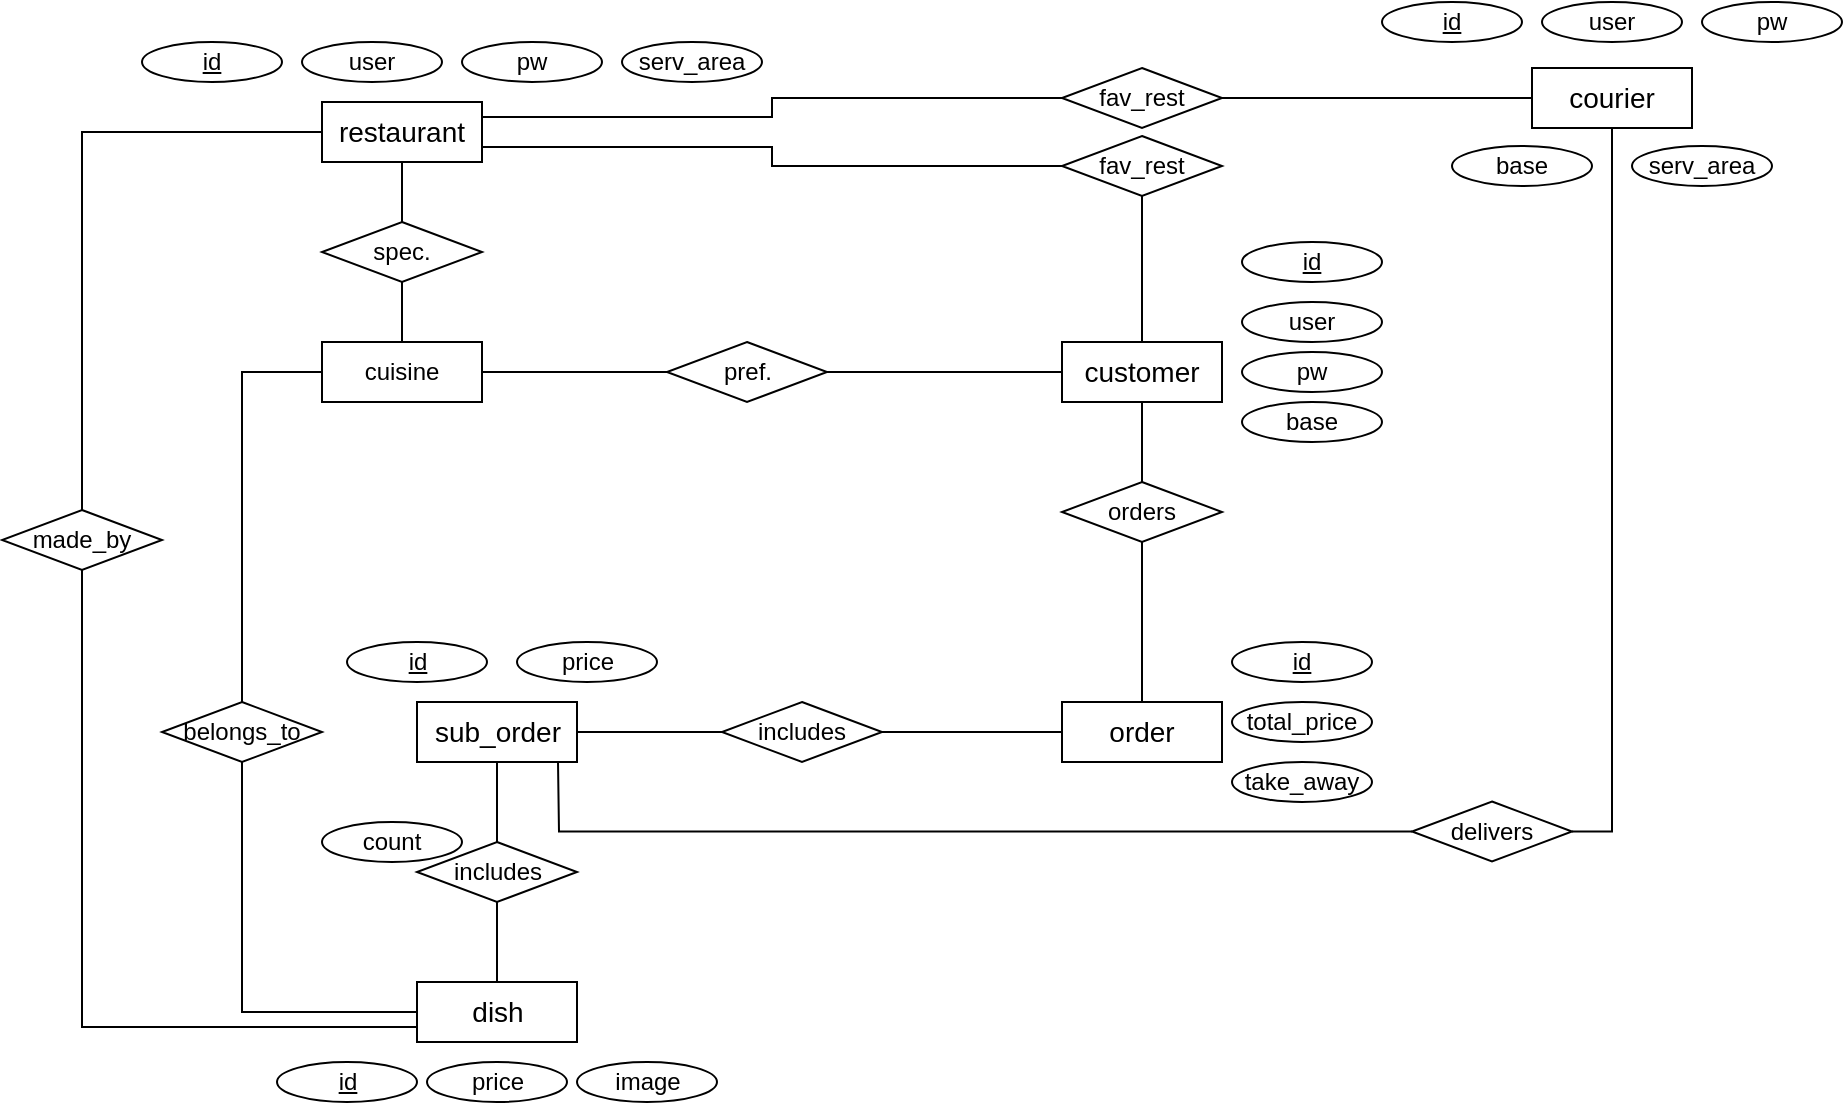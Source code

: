 <mxfile version="26.2.15">
  <diagram name="Page-1" id="b0j82j8gsD-EKqvoJbVV">
    <mxGraphModel dx="1219" dy="867" grid="1" gridSize="10" guides="1" tooltips="1" connect="1" arrows="1" fold="1" page="1" pageScale="1" pageWidth="1169" pageHeight="827" math="0" shadow="0">
      <root>
        <mxCell id="0" />
        <mxCell id="1" parent="0" />
        <mxCell id="X8pbhkiyhs-dxLw-5m79-44" value="" style="edgeStyle=orthogonalEdgeStyle;rounded=1;orthogonalLoop=1;jettySize=auto;html=1;curved=0;endArrow=none;startFill=0;" edge="1" parent="1" source="X8pbhkiyhs-dxLw-5m79-1" target="X8pbhkiyhs-dxLw-5m79-41">
          <mxGeometry relative="1" as="geometry" />
        </mxCell>
        <mxCell id="X8pbhkiyhs-dxLw-5m79-78" style="edgeStyle=orthogonalEdgeStyle;rounded=0;orthogonalLoop=1;jettySize=auto;html=1;exitX=1;exitY=0.25;exitDx=0;exitDy=0;endArrow=none;startFill=0;" edge="1" parent="1" source="X8pbhkiyhs-dxLw-5m79-1" target="X8pbhkiyhs-dxLw-5m79-75">
          <mxGeometry relative="1" as="geometry" />
        </mxCell>
        <mxCell id="X8pbhkiyhs-dxLw-5m79-79" style="edgeStyle=orthogonalEdgeStyle;rounded=0;orthogonalLoop=1;jettySize=auto;html=1;exitX=1;exitY=0.75;exitDx=0;exitDy=0;endArrow=none;startFill=0;" edge="1" parent="1" source="X8pbhkiyhs-dxLw-5m79-1" target="X8pbhkiyhs-dxLw-5m79-27">
          <mxGeometry relative="1" as="geometry" />
        </mxCell>
        <mxCell id="X8pbhkiyhs-dxLw-5m79-1" value="&lt;font style=&quot;font-size: 14px;&quot;&gt;restaurant&lt;/font&gt;" style="rounded=0;whiteSpace=wrap;html=1;" vertex="1" parent="1">
          <mxGeometry x="170" y="195" width="80" height="30" as="geometry" />
        </mxCell>
        <mxCell id="X8pbhkiyhs-dxLw-5m79-40" value="" style="edgeStyle=orthogonalEdgeStyle;rounded=1;orthogonalLoop=1;jettySize=auto;html=1;curved=0;endArrow=none;startFill=0;" edge="1" parent="1" source="X8pbhkiyhs-dxLw-5m79-2" target="X8pbhkiyhs-dxLw-5m79-35">
          <mxGeometry relative="1" as="geometry" />
        </mxCell>
        <mxCell id="X8pbhkiyhs-dxLw-5m79-46" value="" style="edgeStyle=orthogonalEdgeStyle;rounded=0;orthogonalLoop=1;jettySize=auto;html=1;curved=1;endArrow=none;startFill=0;" edge="1" parent="1" source="X8pbhkiyhs-dxLw-5m79-2" target="X8pbhkiyhs-dxLw-5m79-45">
          <mxGeometry relative="1" as="geometry" />
        </mxCell>
        <mxCell id="X8pbhkiyhs-dxLw-5m79-2" value="&lt;font style=&quot;font-size: 14px;&quot;&gt;customer&lt;/font&gt;" style="rounded=0;whiteSpace=wrap;html=1;" vertex="1" parent="1">
          <mxGeometry x="540" y="315" width="80" height="30" as="geometry" />
        </mxCell>
        <mxCell id="X8pbhkiyhs-dxLw-5m79-68" style="edgeStyle=orthogonalEdgeStyle;rounded=0;orthogonalLoop=1;jettySize=auto;html=1;exitX=0.5;exitY=1;exitDx=0;exitDy=0;entryX=1;entryY=0.5;entryDx=0;entryDy=0;endArrow=none;startFill=0;" edge="1" parent="1" source="X8pbhkiyhs-dxLw-5m79-3" target="X8pbhkiyhs-dxLw-5m79-66">
          <mxGeometry relative="1" as="geometry" />
        </mxCell>
        <mxCell id="X8pbhkiyhs-dxLw-5m79-3" value="&lt;font style=&quot;font-size: 14px;&quot;&gt;courier&lt;/font&gt;" style="rounded=0;whiteSpace=wrap;html=1;" vertex="1" parent="1">
          <mxGeometry x="775" y="178" width="80" height="30" as="geometry" />
        </mxCell>
        <mxCell id="X8pbhkiyhs-dxLw-5m79-52" value="" style="edgeStyle=orthogonalEdgeStyle;rounded=0;orthogonalLoop=1;jettySize=auto;html=1;curved=1;endArrow=none;startFill=0;" edge="1" parent="1" source="X8pbhkiyhs-dxLw-5m79-5" target="X8pbhkiyhs-dxLw-5m79-50">
          <mxGeometry relative="1" as="geometry" />
        </mxCell>
        <mxCell id="X8pbhkiyhs-dxLw-5m79-59" value="" style="edgeStyle=orthogonalEdgeStyle;rounded=0;orthogonalLoop=1;jettySize=auto;html=1;endArrow=none;startFill=0;curved=1;" edge="1" parent="1" source="X8pbhkiyhs-dxLw-5m79-5" target="X8pbhkiyhs-dxLw-5m79-54">
          <mxGeometry relative="1" as="geometry" />
        </mxCell>
        <mxCell id="X8pbhkiyhs-dxLw-5m79-5" value="&lt;font style=&quot;font-size: 14px;&quot;&gt;sub_order&lt;/font&gt;" style="rounded=0;whiteSpace=wrap;html=1;" vertex="1" parent="1">
          <mxGeometry x="217.5" y="495" width="80" height="30" as="geometry" />
        </mxCell>
        <mxCell id="X8pbhkiyhs-dxLw-5m79-6" value="&lt;font style=&quot;font-size: 14px;&quot;&gt;order&lt;/font&gt;" style="rounded=0;whiteSpace=wrap;html=1;" vertex="1" parent="1">
          <mxGeometry x="540" y="495" width="80" height="30" as="geometry" />
        </mxCell>
        <mxCell id="X8pbhkiyhs-dxLw-5m79-57" value="" style="edgeStyle=orthogonalEdgeStyle;rounded=0;orthogonalLoop=1;jettySize=auto;html=1;endArrow=none;startFill=0;curved=1;" edge="1" parent="1" source="X8pbhkiyhs-dxLw-5m79-7" target="X8pbhkiyhs-dxLw-5m79-54">
          <mxGeometry relative="1" as="geometry" />
        </mxCell>
        <mxCell id="X8pbhkiyhs-dxLw-5m79-7" value="&lt;font style=&quot;font-size: 14px;&quot;&gt;dish&lt;/font&gt;" style="rounded=0;whiteSpace=wrap;html=1;" vertex="1" parent="1">
          <mxGeometry x="217.5" y="635" width="80" height="30" as="geometry" />
        </mxCell>
        <mxCell id="X8pbhkiyhs-dxLw-5m79-8" value="id" style="ellipse;whiteSpace=wrap;html=1;align=center;fontStyle=4" vertex="1" parent="1">
          <mxGeometry x="700" y="145" width="70" height="20" as="geometry" />
        </mxCell>
        <mxCell id="X8pbhkiyhs-dxLw-5m79-9" value="user" style="ellipse;whiteSpace=wrap;html=1;align=center;" vertex="1" parent="1">
          <mxGeometry x="780" y="145" width="70" height="20" as="geometry" />
        </mxCell>
        <mxCell id="X8pbhkiyhs-dxLw-5m79-10" value="base" style="ellipse;whiteSpace=wrap;html=1;align=center;" vertex="1" parent="1">
          <mxGeometry x="735" y="217" width="70" height="20" as="geometry" />
        </mxCell>
        <mxCell id="X8pbhkiyhs-dxLw-5m79-11" value="pw" style="ellipse;whiteSpace=wrap;html=1;align=center;" vertex="1" parent="1">
          <mxGeometry x="860" y="145" width="70" height="20" as="geometry" />
        </mxCell>
        <mxCell id="X8pbhkiyhs-dxLw-5m79-12" value="serv_area" style="ellipse;whiteSpace=wrap;html=1;align=center;" vertex="1" parent="1">
          <mxGeometry x="825" y="217" width="70" height="20" as="geometry" />
        </mxCell>
        <mxCell id="X8pbhkiyhs-dxLw-5m79-13" value="&lt;u&gt;id&lt;/u&gt;" style="ellipse;whiteSpace=wrap;html=1;align=center;" vertex="1" parent="1">
          <mxGeometry x="625" y="465" width="70" height="20" as="geometry" />
        </mxCell>
        <mxCell id="X8pbhkiyhs-dxLw-5m79-14" value="&lt;u&gt;id&lt;/u&gt;" style="ellipse;whiteSpace=wrap;html=1;align=center;" vertex="1" parent="1">
          <mxGeometry x="182.5" y="465" width="70" height="20" as="geometry" />
        </mxCell>
        <mxCell id="X8pbhkiyhs-dxLw-5m79-15" value="&lt;u&gt;id&lt;/u&gt;" style="ellipse;whiteSpace=wrap;html=1;align=center;" vertex="1" parent="1">
          <mxGeometry x="80" y="165" width="70" height="20" as="geometry" />
        </mxCell>
        <mxCell id="X8pbhkiyhs-dxLw-5m79-16" value="id" style="ellipse;whiteSpace=wrap;html=1;align=center;fontStyle=4" vertex="1" parent="1">
          <mxGeometry x="147.5" y="675" width="70" height="20" as="geometry" />
        </mxCell>
        <mxCell id="X8pbhkiyhs-dxLw-5m79-17" value="id" style="ellipse;whiteSpace=wrap;html=1;align=center;fontStyle=4" vertex="1" parent="1">
          <mxGeometry x="630" y="265" width="70" height="20" as="geometry" />
        </mxCell>
        <mxCell id="X8pbhkiyhs-dxLw-5m79-18" value="user" style="ellipse;whiteSpace=wrap;html=1;align=center;" vertex="1" parent="1">
          <mxGeometry x="630" y="295" width="70" height="20" as="geometry" />
        </mxCell>
        <mxCell id="X8pbhkiyhs-dxLw-5m79-19" value="pw" style="ellipse;whiteSpace=wrap;html=1;align=center;" vertex="1" parent="1">
          <mxGeometry x="630" y="320" width="70" height="20" as="geometry" />
        </mxCell>
        <mxCell id="X8pbhkiyhs-dxLw-5m79-20" value="user" style="ellipse;whiteSpace=wrap;html=1;align=center;" vertex="1" parent="1">
          <mxGeometry x="160" y="165" width="70" height="20" as="geometry" />
        </mxCell>
        <mxCell id="X8pbhkiyhs-dxLw-5m79-21" value="pw" style="ellipse;whiteSpace=wrap;html=1;align=center;" vertex="1" parent="1">
          <mxGeometry x="240" y="165" width="70" height="20" as="geometry" />
        </mxCell>
        <mxCell id="X8pbhkiyhs-dxLw-5m79-22" value="take_away" style="ellipse;whiteSpace=wrap;html=1;align=center;" vertex="1" parent="1">
          <mxGeometry x="625" y="525" width="70" height="20" as="geometry" />
        </mxCell>
        <mxCell id="X8pbhkiyhs-dxLw-5m79-23" value="price" style="ellipse;whiteSpace=wrap;html=1;align=center;" vertex="1" parent="1">
          <mxGeometry x="222.5" y="675" width="70" height="20" as="geometry" />
        </mxCell>
        <mxCell id="X8pbhkiyhs-dxLw-5m79-24" value="price" style="ellipse;whiteSpace=wrap;html=1;align=center;" vertex="1" parent="1">
          <mxGeometry x="267.5" y="465" width="70" height="20" as="geometry" />
        </mxCell>
        <mxCell id="X8pbhkiyhs-dxLw-5m79-25" value="total_price" style="ellipse;whiteSpace=wrap;html=1;align=center;" vertex="1" parent="1">
          <mxGeometry x="625" y="495" width="70" height="20" as="geometry" />
        </mxCell>
        <mxCell id="X8pbhkiyhs-dxLw-5m79-26" value="serv_area" style="ellipse;whiteSpace=wrap;html=1;align=center;" vertex="1" parent="1">
          <mxGeometry x="320" y="165" width="70" height="20" as="geometry" />
        </mxCell>
        <mxCell id="X8pbhkiyhs-dxLw-5m79-29" value="" style="edgeStyle=orthogonalEdgeStyle;rounded=1;orthogonalLoop=1;jettySize=auto;html=1;curved=0;endArrow=none;startFill=0;" edge="1" parent="1" source="X8pbhkiyhs-dxLw-5m79-27" target="X8pbhkiyhs-dxLw-5m79-2">
          <mxGeometry relative="1" as="geometry" />
        </mxCell>
        <mxCell id="X8pbhkiyhs-dxLw-5m79-27" value="fav_rest" style="shape=rhombus;perimeter=rhombusPerimeter;whiteSpace=wrap;html=1;align=center;" vertex="1" parent="1">
          <mxGeometry x="540" y="212" width="80" height="30" as="geometry" />
        </mxCell>
        <mxCell id="X8pbhkiyhs-dxLw-5m79-33" value="base" style="ellipse;whiteSpace=wrap;html=1;align=center;" vertex="1" parent="1">
          <mxGeometry x="630" y="345" width="70" height="20" as="geometry" />
        </mxCell>
        <mxCell id="X8pbhkiyhs-dxLw-5m79-34" value="&lt;font&gt;cuisine&lt;/font&gt;" style="rounded=0;whiteSpace=wrap;html=1;" vertex="1" parent="1">
          <mxGeometry x="170" y="315" width="80" height="30" as="geometry" />
        </mxCell>
        <mxCell id="X8pbhkiyhs-dxLw-5m79-37" value="" style="edgeStyle=orthogonalEdgeStyle;rounded=1;orthogonalLoop=1;jettySize=auto;html=1;curved=0;endArrow=none;startFill=0;" edge="1" parent="1" source="X8pbhkiyhs-dxLw-5m79-35" target="X8pbhkiyhs-dxLw-5m79-34">
          <mxGeometry relative="1" as="geometry" />
        </mxCell>
        <mxCell id="X8pbhkiyhs-dxLw-5m79-35" value="pref." style="shape=rhombus;perimeter=rhombusPerimeter;whiteSpace=wrap;html=1;align=center;" vertex="1" parent="1">
          <mxGeometry x="342.5" y="315" width="80" height="30" as="geometry" />
        </mxCell>
        <mxCell id="X8pbhkiyhs-dxLw-5m79-42" value="" style="edgeStyle=orthogonalEdgeStyle;rounded=1;orthogonalLoop=1;jettySize=auto;html=1;curved=0;endArrow=none;startFill=0;" edge="1" parent="1" source="X8pbhkiyhs-dxLw-5m79-41" target="X8pbhkiyhs-dxLw-5m79-34">
          <mxGeometry relative="1" as="geometry" />
        </mxCell>
        <mxCell id="X8pbhkiyhs-dxLw-5m79-41" value="spec." style="shape=rhombus;perimeter=rhombusPerimeter;whiteSpace=wrap;html=1;align=center;" vertex="1" parent="1">
          <mxGeometry x="170" y="255" width="80" height="30" as="geometry" />
        </mxCell>
        <mxCell id="X8pbhkiyhs-dxLw-5m79-47" value="" style="edgeStyle=orthogonalEdgeStyle;rounded=0;orthogonalLoop=1;jettySize=auto;html=1;curved=1;endArrow=none;startFill=0;" edge="1" parent="1" source="X8pbhkiyhs-dxLw-5m79-45" target="X8pbhkiyhs-dxLw-5m79-6">
          <mxGeometry relative="1" as="geometry" />
        </mxCell>
        <mxCell id="X8pbhkiyhs-dxLw-5m79-45" value="orders" style="shape=rhombus;perimeter=rhombusPerimeter;whiteSpace=wrap;html=1;align=center;" vertex="1" parent="1">
          <mxGeometry x="540" y="385" width="80" height="30" as="geometry" />
        </mxCell>
        <mxCell id="X8pbhkiyhs-dxLw-5m79-53" value="" style="edgeStyle=orthogonalEdgeStyle;rounded=0;orthogonalLoop=1;jettySize=auto;html=1;curved=1;endArrow=none;startFill=0;" edge="1" parent="1" source="X8pbhkiyhs-dxLw-5m79-50" target="X8pbhkiyhs-dxLw-5m79-6">
          <mxGeometry relative="1" as="geometry" />
        </mxCell>
        <mxCell id="X8pbhkiyhs-dxLw-5m79-50" value="includes" style="shape=rhombus;perimeter=rhombusPerimeter;whiteSpace=wrap;html=1;align=center;" vertex="1" parent="1">
          <mxGeometry x="370" y="495" width="80" height="30" as="geometry" />
        </mxCell>
        <mxCell id="X8pbhkiyhs-dxLw-5m79-54" value="includes" style="shape=rhombus;perimeter=rhombusPerimeter;whiteSpace=wrap;html=1;align=center;" vertex="1" parent="1">
          <mxGeometry x="217.5" y="565" width="80" height="30" as="geometry" />
        </mxCell>
        <mxCell id="X8pbhkiyhs-dxLw-5m79-55" value="count" style="ellipse;whiteSpace=wrap;html=1;align=center;" vertex="1" parent="1">
          <mxGeometry x="170" y="555" width="70" height="20" as="geometry" />
        </mxCell>
        <mxCell id="X8pbhkiyhs-dxLw-5m79-63" style="edgeStyle=orthogonalEdgeStyle;rounded=0;orthogonalLoop=1;jettySize=auto;html=1;exitX=0.5;exitY=1;exitDx=0;exitDy=0;entryX=0;entryY=0.5;entryDx=0;entryDy=0;endArrow=none;startFill=0;" edge="1" parent="1" source="X8pbhkiyhs-dxLw-5m79-62" target="X8pbhkiyhs-dxLw-5m79-7">
          <mxGeometry relative="1" as="geometry" />
        </mxCell>
        <mxCell id="X8pbhkiyhs-dxLw-5m79-64" style="edgeStyle=orthogonalEdgeStyle;rounded=0;orthogonalLoop=1;jettySize=auto;html=1;exitX=0.5;exitY=0;exitDx=0;exitDy=0;entryX=0;entryY=0.5;entryDx=0;entryDy=0;endArrow=none;startFill=0;" edge="1" parent="1" source="X8pbhkiyhs-dxLw-5m79-62" target="X8pbhkiyhs-dxLw-5m79-34">
          <mxGeometry relative="1" as="geometry" />
        </mxCell>
        <mxCell id="X8pbhkiyhs-dxLw-5m79-62" value="belongs_to" style="shape=rhombus;perimeter=rhombusPerimeter;whiteSpace=wrap;html=1;align=center;" vertex="1" parent="1">
          <mxGeometry x="90" y="495" width="80" height="30" as="geometry" />
        </mxCell>
        <mxCell id="X8pbhkiyhs-dxLw-5m79-66" value="delivers" style="shape=rhombus;perimeter=rhombusPerimeter;whiteSpace=wrap;html=1;align=center;" vertex="1" parent="1">
          <mxGeometry x="715" y="544.76" width="80" height="30" as="geometry" />
        </mxCell>
        <mxCell id="X8pbhkiyhs-dxLw-5m79-70" style="edgeStyle=orthogonalEdgeStyle;rounded=0;orthogonalLoop=1;jettySize=auto;html=1;exitX=0;exitY=0.5;exitDx=0;exitDy=0;endArrow=none;startFill=0;" edge="1" parent="1" source="X8pbhkiyhs-dxLw-5m79-66">
          <mxGeometry relative="1" as="geometry">
            <mxPoint x="288" y="525" as="targetPoint" />
          </mxGeometry>
        </mxCell>
        <mxCell id="X8pbhkiyhs-dxLw-5m79-73" style="edgeStyle=orthogonalEdgeStyle;rounded=0;orthogonalLoop=1;jettySize=auto;html=1;exitX=0.5;exitY=0;exitDx=0;exitDy=0;entryX=0;entryY=0.5;entryDx=0;entryDy=0;endArrow=none;startFill=0;" edge="1" parent="1" source="X8pbhkiyhs-dxLw-5m79-72" target="X8pbhkiyhs-dxLw-5m79-1">
          <mxGeometry relative="1" as="geometry" />
        </mxCell>
        <mxCell id="X8pbhkiyhs-dxLw-5m79-74" style="edgeStyle=orthogonalEdgeStyle;rounded=0;orthogonalLoop=1;jettySize=auto;html=1;exitX=0.5;exitY=1;exitDx=0;exitDy=0;entryX=0;entryY=0.75;entryDx=0;entryDy=0;endArrow=none;startFill=0;" edge="1" parent="1" source="X8pbhkiyhs-dxLw-5m79-72" target="X8pbhkiyhs-dxLw-5m79-7">
          <mxGeometry relative="1" as="geometry" />
        </mxCell>
        <mxCell id="X8pbhkiyhs-dxLw-5m79-72" value="made_by" style="shape=rhombus;perimeter=rhombusPerimeter;whiteSpace=wrap;html=1;align=center;" vertex="1" parent="1">
          <mxGeometry x="10" y="399" width="80" height="30" as="geometry" />
        </mxCell>
        <mxCell id="X8pbhkiyhs-dxLw-5m79-80" style="edgeStyle=orthogonalEdgeStyle;rounded=0;orthogonalLoop=1;jettySize=auto;html=1;exitX=1;exitY=0.5;exitDx=0;exitDy=0;endArrow=none;startFill=0;" edge="1" parent="1" source="X8pbhkiyhs-dxLw-5m79-75" target="X8pbhkiyhs-dxLw-5m79-3">
          <mxGeometry relative="1" as="geometry" />
        </mxCell>
        <mxCell id="X8pbhkiyhs-dxLw-5m79-75" value="fav_rest" style="shape=rhombus;perimeter=rhombusPerimeter;whiteSpace=wrap;html=1;align=center;" vertex="1" parent="1">
          <mxGeometry x="540" y="178" width="80" height="30" as="geometry" />
        </mxCell>
        <mxCell id="X8pbhkiyhs-dxLw-5m79-81" value="image" style="ellipse;whiteSpace=wrap;html=1;align=center;" vertex="1" parent="1">
          <mxGeometry x="297.5" y="675" width="70" height="20" as="geometry" />
        </mxCell>
      </root>
    </mxGraphModel>
  </diagram>
</mxfile>
